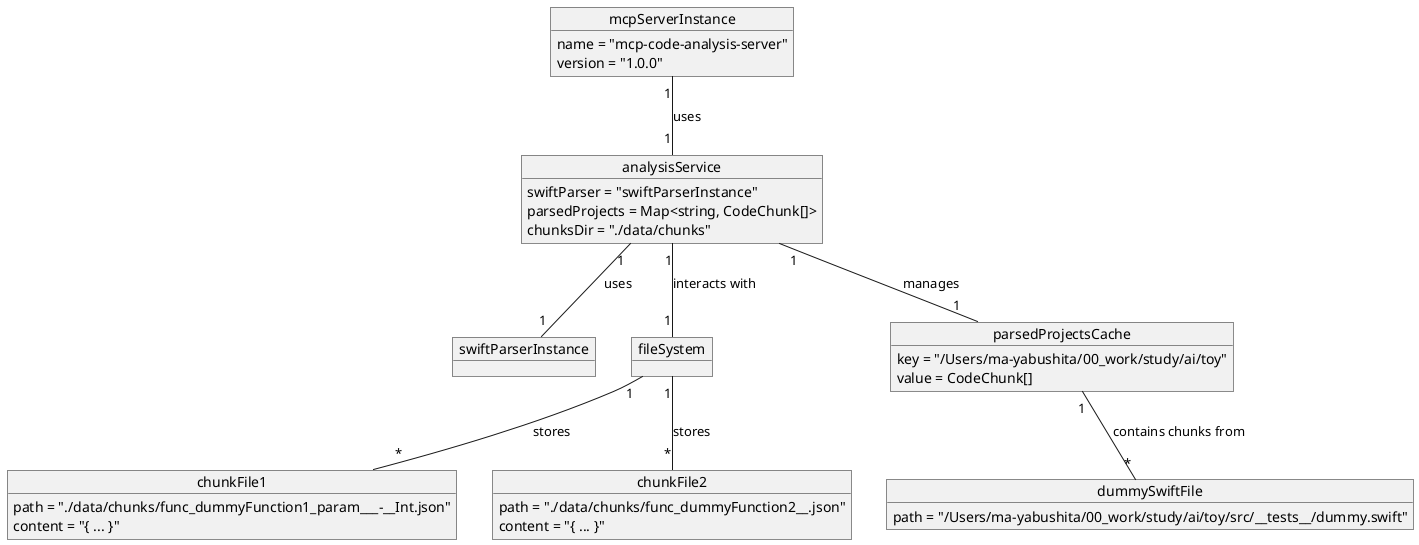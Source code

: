 @startuml

object "mcpServerInstance" as ServerInstance {
  name = "mcp-code-analysis-server"
  version = "1.0.0"
}

object "analysisService" as ASInstance {
  swiftParser = "swiftParserInstance"
  parsedProjects = Map<string, CodeChunk[]>
  chunksDir = "./data/chunks"
}

object "swiftParserInstance" as SPInstance

object "fileSystem" as FSInstance

object "parsedProjectsCache" as Cache {
  key = "/Users/ma-yabushita/00_work/study/ai/toy"
  value = CodeChunk[]
}

object "dummySwiftFile" as DummyFile {
  path = "/Users/ma-yabushita/00_work/study/ai/toy/src/__tests__/dummy.swift"
}

object "chunkFile1" as ChunkFile1 {
  path = "./data/chunks/func_dummyFunction1_param___-__Int.json"
  content = "{ ... }"
}

object "chunkFile2" as ChunkFile2 {
  path = "./data/chunks/func_dummyFunction2__.json"
  content = "{ ... }"
}

ServerInstance "1" -- "1" ASInstance : uses
ASInstance "1" -- "1" SPInstance : uses
ASInstance "1" -- "1" FSInstance : interacts with
ASInstance "1" -- "1" Cache : manages
Cache "1" -- "*" DummyFile : contains chunks from
FSInstance "1" -- "*" ChunkFile1 : stores
FSInstance "1" -- "*" ChunkFile2 : stores

@enduml
